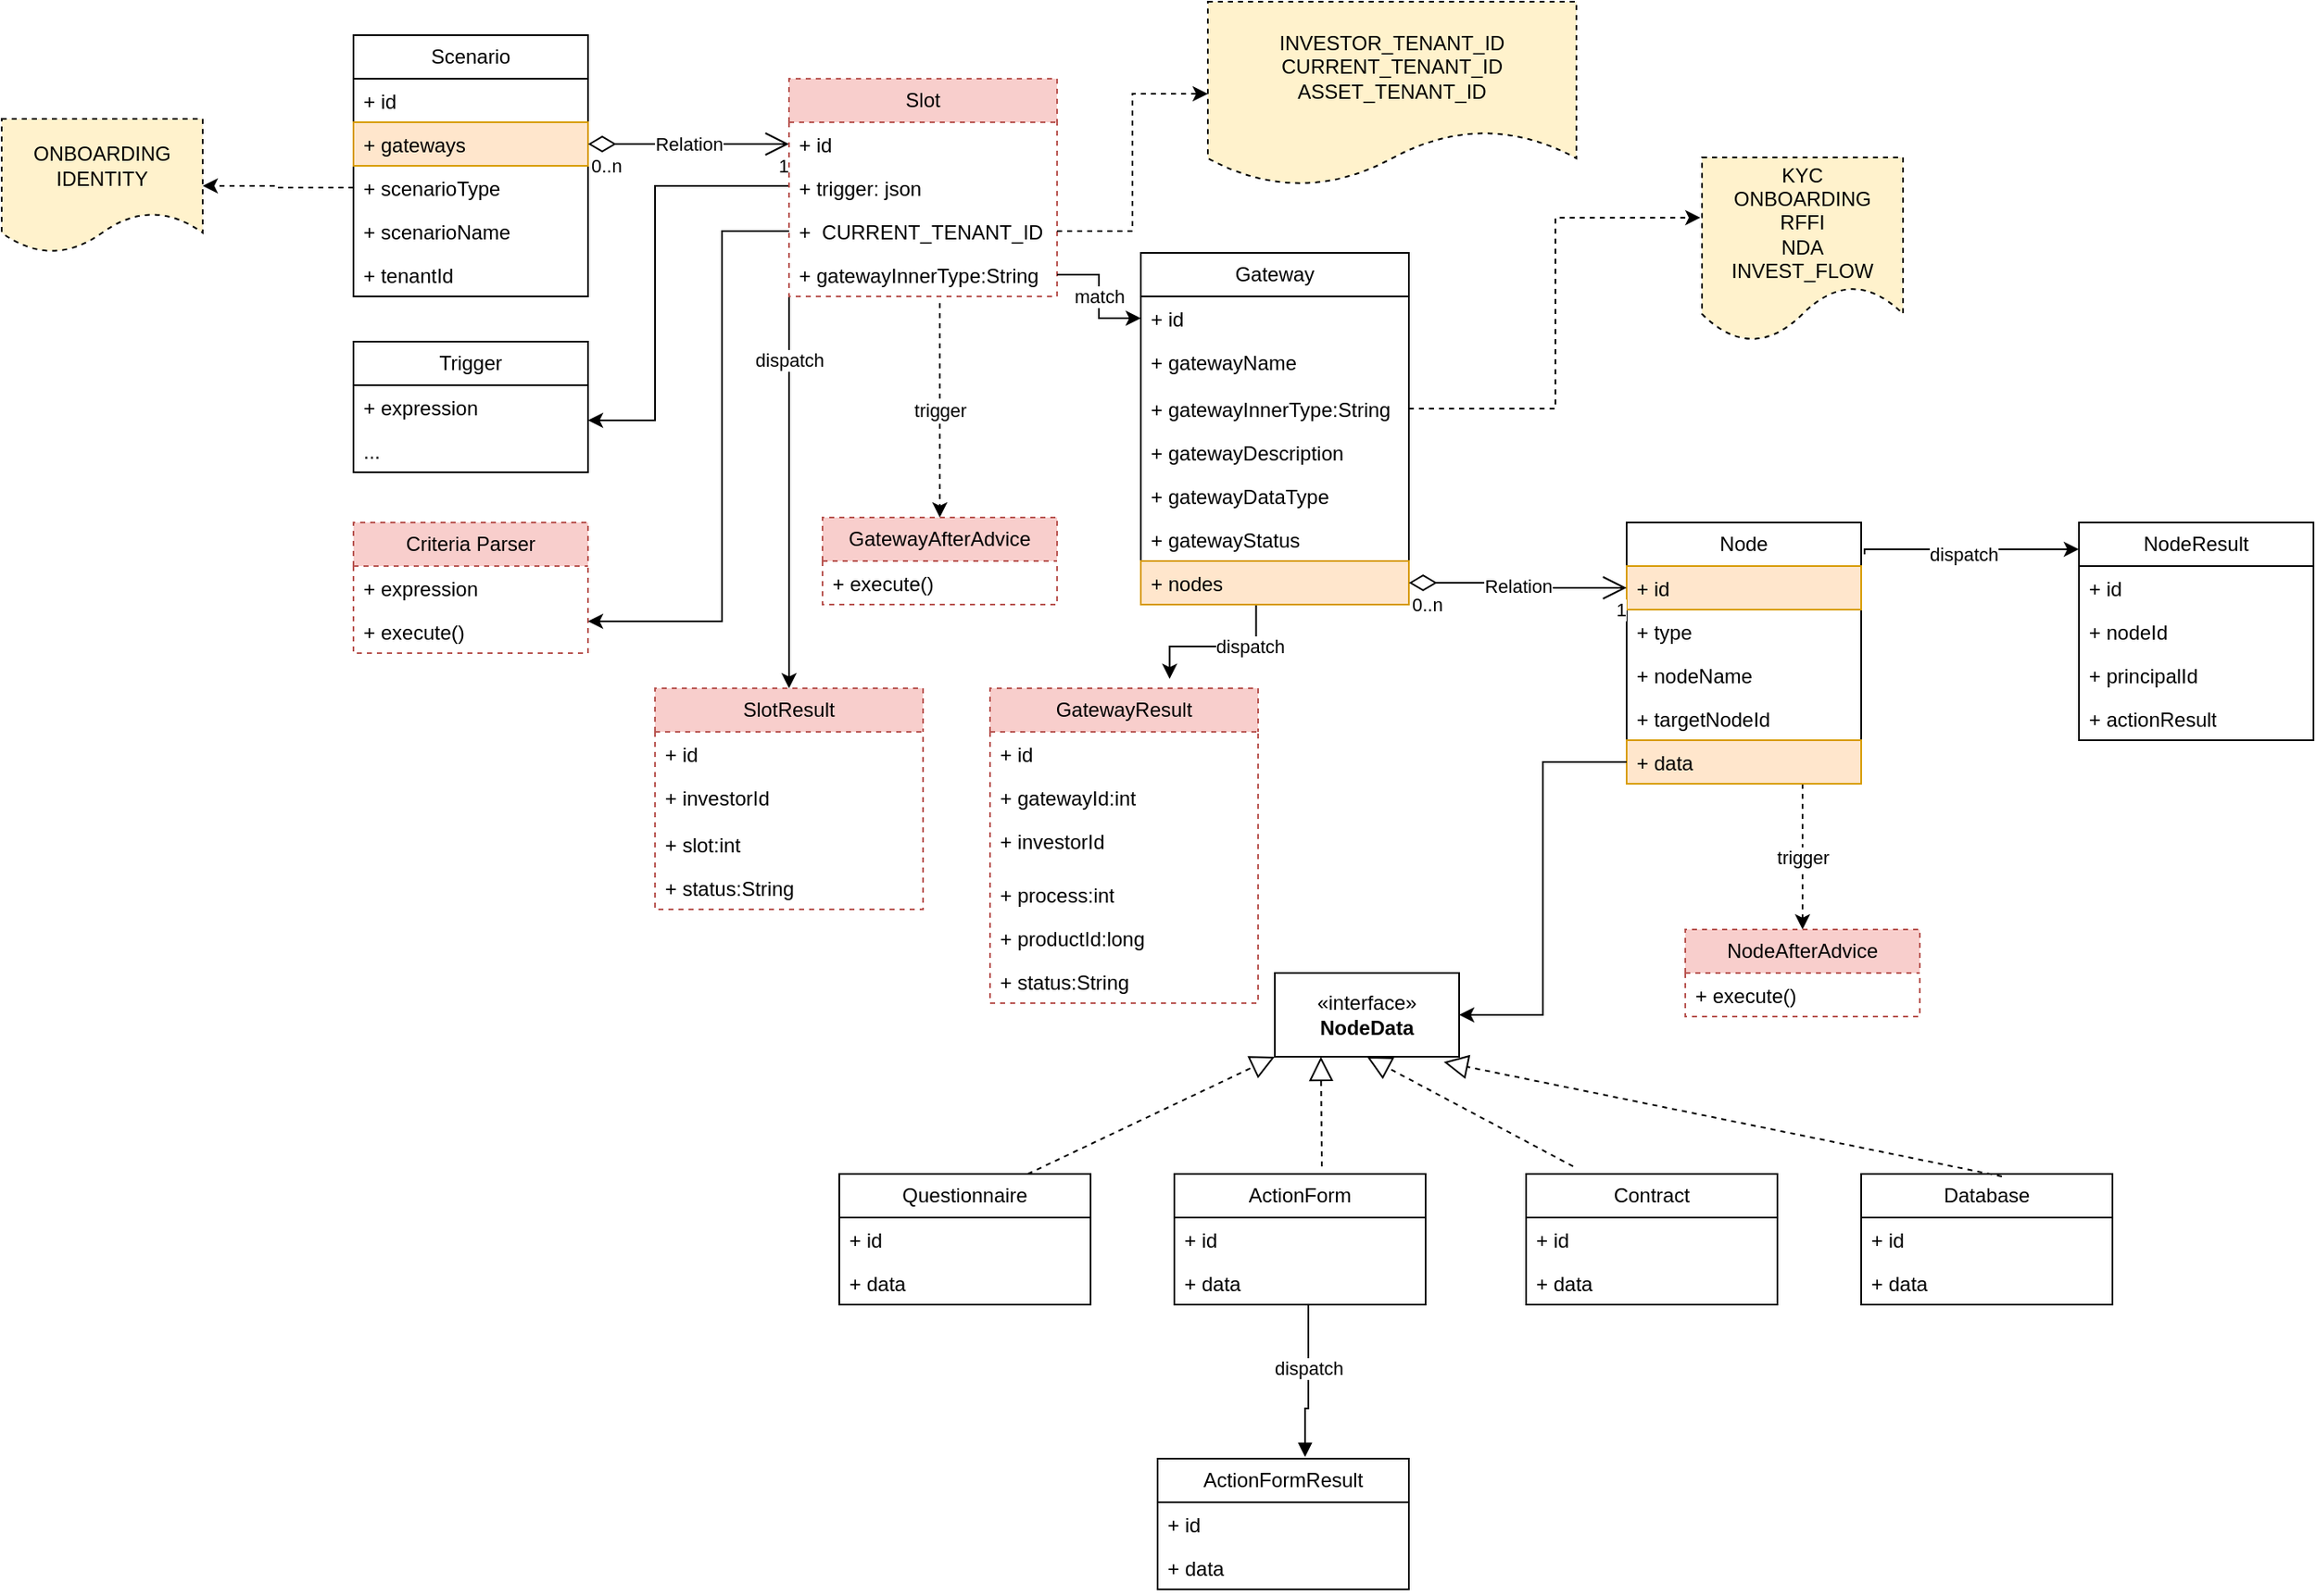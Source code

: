 <mxfile version="21.1.5" type="github">
  <diagram name="Page-1" id="zkiOzuIirDhht_6JCu3d">
    <mxGraphModel dx="2222" dy="1709" grid="1" gridSize="10" guides="1" tooltips="1" connect="1" arrows="1" fold="1" page="1" pageScale="1" pageWidth="850" pageHeight="1100" math="0" shadow="0">
      <root>
        <mxCell id="0" />
        <mxCell id="1" parent="0" />
        <mxCell id="HiliEsV1Wk5pN1YROUXO-3" value="Scenario" style="swimlane;fontStyle=0;childLayout=stackLayout;horizontal=1;startSize=26;fillColor=none;horizontalStack=0;resizeParent=1;resizeParentMax=0;resizeLast=0;collapsible=1;marginBottom=0;whiteSpace=wrap;html=1;" vertex="1" parent="1">
          <mxGeometry x="-390" y="-40" width="140" height="156" as="geometry" />
        </mxCell>
        <mxCell id="HiliEsV1Wk5pN1YROUXO-4" value="+ id" style="text;strokeColor=none;fillColor=none;align=left;verticalAlign=top;spacingLeft=4;spacingRight=4;overflow=hidden;rotatable=0;points=[[0,0.5],[1,0.5]];portConstraint=eastwest;whiteSpace=wrap;html=1;" vertex="1" parent="HiliEsV1Wk5pN1YROUXO-3">
          <mxGeometry y="26" width="140" height="26" as="geometry" />
        </mxCell>
        <mxCell id="HiliEsV1Wk5pN1YROUXO-9" value="+&amp;nbsp;gateways" style="text;strokeColor=#d79b00;fillColor=#ffe6cc;align=left;verticalAlign=top;spacingLeft=4;spacingRight=4;overflow=hidden;rotatable=0;points=[[0,0.5],[1,0.5]];portConstraint=eastwest;whiteSpace=wrap;html=1;" vertex="1" parent="HiliEsV1Wk5pN1YROUXO-3">
          <mxGeometry y="52" width="140" height="26" as="geometry" />
        </mxCell>
        <mxCell id="HiliEsV1Wk5pN1YROUXO-5" value="+ scenarioType" style="text;strokeColor=none;fillColor=none;align=left;verticalAlign=top;spacingLeft=4;spacingRight=4;overflow=hidden;rotatable=0;points=[[0,0.5],[1,0.5]];portConstraint=eastwest;whiteSpace=wrap;html=1;" vertex="1" parent="HiliEsV1Wk5pN1YROUXO-3">
          <mxGeometry y="78" width="140" height="26" as="geometry" />
        </mxCell>
        <mxCell id="HiliEsV1Wk5pN1YROUXO-7" value="+ scenarioName" style="text;strokeColor=none;fillColor=none;align=left;verticalAlign=top;spacingLeft=4;spacingRight=4;overflow=hidden;rotatable=0;points=[[0,0.5],[1,0.5]];portConstraint=eastwest;whiteSpace=wrap;html=1;" vertex="1" parent="HiliEsV1Wk5pN1YROUXO-3">
          <mxGeometry y="104" width="140" height="26" as="geometry" />
        </mxCell>
        <mxCell id="HiliEsV1Wk5pN1YROUXO-6" value="+&amp;nbsp;tenantId" style="text;strokeColor=none;fillColor=none;align=left;verticalAlign=top;spacingLeft=4;spacingRight=4;overflow=hidden;rotatable=0;points=[[0,0.5],[1,0.5]];portConstraint=eastwest;whiteSpace=wrap;html=1;" vertex="1" parent="HiliEsV1Wk5pN1YROUXO-3">
          <mxGeometry y="130" width="140" height="26" as="geometry" />
        </mxCell>
        <mxCell id="HiliEsV1Wk5pN1YROUXO-122" value="trigger" style="edgeStyle=orthogonalEdgeStyle;rounded=0;orthogonalLoop=1;jettySize=auto;html=1;dashed=1;entryX=0.5;entryY=0;entryDx=0;entryDy=0;" edge="1" parent="1" target="HiliEsV1Wk5pN1YROUXO-120">
          <mxGeometry relative="1" as="geometry">
            <mxPoint x="-40" y="120" as="sourcePoint" />
            <mxPoint x="-40" y="309" as="targetPoint" />
            <Array as="points">
              <mxPoint x="-40" y="120" />
            </Array>
          </mxGeometry>
        </mxCell>
        <mxCell id="HiliEsV1Wk5pN1YROUXO-138" value="" style="edgeStyle=orthogonalEdgeStyle;rounded=0;orthogonalLoop=1;jettySize=auto;html=1;entryX=0.67;entryY=-0.03;entryDx=0;entryDy=0;entryPerimeter=0;exitX=0.43;exitY=1.006;exitDx=0;exitDy=0;exitPerimeter=0;" edge="1" parent="1" source="HiliEsV1Wk5pN1YROUXO-17" target="HiliEsV1Wk5pN1YROUXO-130">
          <mxGeometry relative="1" as="geometry" />
        </mxCell>
        <mxCell id="HiliEsV1Wk5pN1YROUXO-139" value="dispatch" style="edgeLabel;html=1;align=center;verticalAlign=middle;resizable=0;points=[];" vertex="1" connectable="0" parent="HiliEsV1Wk5pN1YROUXO-138">
          <mxGeometry x="-0.399" relative="1" as="geometry">
            <mxPoint as="offset" />
          </mxGeometry>
        </mxCell>
        <mxCell id="HiliEsV1Wk5pN1YROUXO-10" value="Gateway" style="swimlane;fontStyle=0;childLayout=stackLayout;horizontal=1;startSize=26;fillColor=none;horizontalStack=0;resizeParent=1;resizeParentMax=0;resizeLast=0;collapsible=1;marginBottom=0;whiteSpace=wrap;html=1;" vertex="1" parent="1">
          <mxGeometry x="80" y="90" width="160" height="210" as="geometry" />
        </mxCell>
        <mxCell id="HiliEsV1Wk5pN1YROUXO-11" value="+ id" style="text;strokeColor=none;fillColor=none;align=left;verticalAlign=top;spacingLeft=4;spacingRight=4;overflow=hidden;rotatable=0;points=[[0,0.5],[1,0.5]];portConstraint=eastwest;whiteSpace=wrap;html=1;" vertex="1" parent="HiliEsV1Wk5pN1YROUXO-10">
          <mxGeometry y="26" width="160" height="26" as="geometry" />
        </mxCell>
        <mxCell id="HiliEsV1Wk5pN1YROUXO-12" value="+ gatewayName" style="text;strokeColor=none;fillColor=none;align=left;verticalAlign=top;spacingLeft=4;spacingRight=4;overflow=hidden;rotatable=0;points=[[0,0.5],[1,0.5]];portConstraint=eastwest;whiteSpace=wrap;html=1;" vertex="1" parent="HiliEsV1Wk5pN1YROUXO-10">
          <mxGeometry y="52" width="160" height="28" as="geometry" />
        </mxCell>
        <mxCell id="HiliEsV1Wk5pN1YROUXO-13" value="+ gatewayInnerType:String" style="text;strokeColor=none;fillColor=none;align=left;verticalAlign=top;spacingLeft=4;spacingRight=4;overflow=hidden;rotatable=0;points=[[0,0.5],[1,0.5]];portConstraint=eastwest;whiteSpace=wrap;html=1;" vertex="1" parent="HiliEsV1Wk5pN1YROUXO-10">
          <mxGeometry y="80" width="160" height="26" as="geometry" />
        </mxCell>
        <mxCell id="HiliEsV1Wk5pN1YROUXO-14" value="+&amp;nbsp;gatewayDescription" style="text;strokeColor=none;fillColor=none;align=left;verticalAlign=top;spacingLeft=4;spacingRight=4;overflow=hidden;rotatable=0;points=[[0,0.5],[1,0.5]];portConstraint=eastwest;whiteSpace=wrap;html=1;" vertex="1" parent="HiliEsV1Wk5pN1YROUXO-10">
          <mxGeometry y="106" width="160" height="26" as="geometry" />
        </mxCell>
        <mxCell id="HiliEsV1Wk5pN1YROUXO-15" value="+&amp;nbsp;gatewayDataType" style="text;strokeColor=none;fillColor=none;align=left;verticalAlign=top;spacingLeft=4;spacingRight=4;overflow=hidden;rotatable=0;points=[[0,0.5],[1,0.5]];portConstraint=eastwest;whiteSpace=wrap;html=1;" vertex="1" parent="HiliEsV1Wk5pN1YROUXO-10">
          <mxGeometry y="132" width="160" height="26" as="geometry" />
        </mxCell>
        <mxCell id="HiliEsV1Wk5pN1YROUXO-75" value="+&amp;nbsp;gatewayStatus" style="text;strokeColor=none;fillColor=none;align=left;verticalAlign=top;spacingLeft=4;spacingRight=4;overflow=hidden;rotatable=0;points=[[0,0.5],[1,0.5]];portConstraint=eastwest;whiteSpace=wrap;html=1;" vertex="1" parent="HiliEsV1Wk5pN1YROUXO-10">
          <mxGeometry y="158" width="160" height="26" as="geometry" />
        </mxCell>
        <mxCell id="HiliEsV1Wk5pN1YROUXO-17" value="+&amp;nbsp;nodes" style="text;strokeColor=#d79b00;fillColor=#ffe6cc;align=left;verticalAlign=top;spacingLeft=4;spacingRight=4;overflow=hidden;rotatable=0;points=[[0,0.5],[1,0.5]];portConstraint=eastwest;whiteSpace=wrap;html=1;" vertex="1" parent="HiliEsV1Wk5pN1YROUXO-10">
          <mxGeometry y="184" width="160" height="26" as="geometry" />
        </mxCell>
        <mxCell id="HiliEsV1Wk5pN1YROUXO-100" style="edgeStyle=orthogonalEdgeStyle;rounded=0;orthogonalLoop=1;jettySize=auto;html=1;entryX=0;entryY=0.123;entryDx=0;entryDy=0;entryPerimeter=0;" edge="1" parent="1" target="HiliEsV1Wk5pN1YROUXO-65">
          <mxGeometry relative="1" as="geometry">
            <mxPoint x="512" y="270" as="sourcePoint" />
            <mxPoint x="690" y="285" as="targetPoint" />
            <Array as="points">
              <mxPoint x="512" y="267" />
            </Array>
          </mxGeometry>
        </mxCell>
        <mxCell id="HiliEsV1Wk5pN1YROUXO-102" value="dispatch" style="edgeLabel;html=1;align=center;verticalAlign=middle;resizable=0;points=[];" vertex="1" connectable="0" parent="HiliEsV1Wk5pN1YROUXO-100">
          <mxGeometry x="-0.063" y="-3" relative="1" as="geometry">
            <mxPoint as="offset" />
          </mxGeometry>
        </mxCell>
        <mxCell id="HiliEsV1Wk5pN1YROUXO-119" value="trigger" style="edgeStyle=orthogonalEdgeStyle;rounded=0;orthogonalLoop=1;jettySize=auto;html=1;dashed=1;entryX=0.5;entryY=0;entryDx=0;entryDy=0;" edge="1" parent="1" source="HiliEsV1Wk5pN1YROUXO-18" target="HiliEsV1Wk5pN1YROUXO-114">
          <mxGeometry relative="1" as="geometry">
            <mxPoint x="670" y="515" as="targetPoint" />
            <Array as="points">
              <mxPoint x="475" y="420" />
              <mxPoint x="475" y="420" />
            </Array>
          </mxGeometry>
        </mxCell>
        <mxCell id="HiliEsV1Wk5pN1YROUXO-18" value="Node" style="swimlane;fontStyle=0;childLayout=stackLayout;horizontal=1;startSize=26;fillColor=none;horizontalStack=0;resizeParent=1;resizeParentMax=0;resizeLast=0;collapsible=1;marginBottom=0;whiteSpace=wrap;html=1;" vertex="1" parent="1">
          <mxGeometry x="370" y="251" width="140" height="156" as="geometry" />
        </mxCell>
        <mxCell id="HiliEsV1Wk5pN1YROUXO-19" value="+ id" style="text;strokeColor=#d79b00;fillColor=#ffe6cc;align=left;verticalAlign=top;spacingLeft=4;spacingRight=4;overflow=hidden;rotatable=0;points=[[0,0.5],[1,0.5]];portConstraint=eastwest;whiteSpace=wrap;html=1;" vertex="1" parent="HiliEsV1Wk5pN1YROUXO-18">
          <mxGeometry y="26" width="140" height="26" as="geometry" />
        </mxCell>
        <mxCell id="HiliEsV1Wk5pN1YROUXO-20" value="+ type" style="text;strokeColor=none;fillColor=none;align=left;verticalAlign=top;spacingLeft=4;spacingRight=4;overflow=hidden;rotatable=0;points=[[0,0.5],[1,0.5]];portConstraint=eastwest;whiteSpace=wrap;html=1;" vertex="1" parent="HiliEsV1Wk5pN1YROUXO-18">
          <mxGeometry y="52" width="140" height="26" as="geometry" />
        </mxCell>
        <mxCell id="HiliEsV1Wk5pN1YROUXO-21" value="+ nodeName" style="text;strokeColor=none;fillColor=none;align=left;verticalAlign=top;spacingLeft=4;spacingRight=4;overflow=hidden;rotatable=0;points=[[0,0.5],[1,0.5]];portConstraint=eastwest;whiteSpace=wrap;html=1;" vertex="1" parent="HiliEsV1Wk5pN1YROUXO-18">
          <mxGeometry y="78" width="140" height="26" as="geometry" />
        </mxCell>
        <mxCell id="HiliEsV1Wk5pN1YROUXO-22" value="+&amp;nbsp;targetNodeId" style="text;strokeColor=none;fillColor=none;align=left;verticalAlign=top;spacingLeft=4;spacingRight=4;overflow=hidden;rotatable=0;points=[[0,0.5],[1,0.5]];portConstraint=eastwest;whiteSpace=wrap;html=1;" vertex="1" parent="HiliEsV1Wk5pN1YROUXO-18">
          <mxGeometry y="104" width="140" height="26" as="geometry" />
        </mxCell>
        <mxCell id="HiliEsV1Wk5pN1YROUXO-33" value="+ data" style="text;strokeColor=#d79b00;fillColor=#ffe6cc;align=left;verticalAlign=top;spacingLeft=4;spacingRight=4;overflow=hidden;rotatable=0;points=[[0,0.5],[1,0.5]];portConstraint=eastwest;whiteSpace=wrap;html=1;" vertex="1" parent="HiliEsV1Wk5pN1YROUXO-18">
          <mxGeometry y="130" width="140" height="26" as="geometry" />
        </mxCell>
        <mxCell id="HiliEsV1Wk5pN1YROUXO-26" value="Relation" style="endArrow=open;html=1;endSize=12;startArrow=diamondThin;startSize=14;startFill=0;edgeStyle=orthogonalEdgeStyle;rounded=0;exitX=1;exitY=0.5;exitDx=0;exitDy=0;entryX=0;entryY=0.5;entryDx=0;entryDy=0;" edge="1" parent="1" source="HiliEsV1Wk5pN1YROUXO-9" target="HiliEsV1Wk5pN1YROUXO-105">
          <mxGeometry relative="1" as="geometry">
            <mxPoint x="180" y="320" as="sourcePoint" />
            <mxPoint x="340" y="320" as="targetPoint" />
            <mxPoint as="offset" />
          </mxGeometry>
        </mxCell>
        <mxCell id="HiliEsV1Wk5pN1YROUXO-27" value="0..n" style="edgeLabel;resizable=0;html=1;align=left;verticalAlign=top;" connectable="0" vertex="1" parent="HiliEsV1Wk5pN1YROUXO-26">
          <mxGeometry x="-1" relative="1" as="geometry">
            <mxPoint as="offset" />
          </mxGeometry>
        </mxCell>
        <mxCell id="HiliEsV1Wk5pN1YROUXO-28" value="1" style="edgeLabel;resizable=0;html=1;align=right;verticalAlign=top;" connectable="0" vertex="1" parent="HiliEsV1Wk5pN1YROUXO-26">
          <mxGeometry x="1" relative="1" as="geometry" />
        </mxCell>
        <mxCell id="HiliEsV1Wk5pN1YROUXO-30" value="Relation" style="endArrow=open;html=1;endSize=12;startArrow=diamondThin;startSize=14;startFill=0;edgeStyle=orthogonalEdgeStyle;rounded=0;exitX=1;exitY=0.5;exitDx=0;exitDy=0;entryX=0;entryY=0.5;entryDx=0;entryDy=0;" edge="1" parent="1" source="HiliEsV1Wk5pN1YROUXO-17" target="HiliEsV1Wk5pN1YROUXO-19">
          <mxGeometry relative="1" as="geometry">
            <mxPoint x="130" y="500" as="sourcePoint" />
            <mxPoint x="290" y="500" as="targetPoint" />
          </mxGeometry>
        </mxCell>
        <mxCell id="HiliEsV1Wk5pN1YROUXO-31" value="0..n" style="edgeLabel;resizable=0;html=1;align=left;verticalAlign=top;" connectable="0" vertex="1" parent="HiliEsV1Wk5pN1YROUXO-30">
          <mxGeometry x="-1" relative="1" as="geometry" />
        </mxCell>
        <mxCell id="HiliEsV1Wk5pN1YROUXO-32" value="1" style="edgeLabel;resizable=0;html=1;align=right;verticalAlign=top;" connectable="0" vertex="1" parent="HiliEsV1Wk5pN1YROUXO-30">
          <mxGeometry x="1" relative="1" as="geometry" />
        </mxCell>
        <mxCell id="HiliEsV1Wk5pN1YROUXO-35" value="Questionnaire" style="swimlane;fontStyle=0;childLayout=stackLayout;horizontal=1;startSize=26;fillColor=none;horizontalStack=0;resizeParent=1;resizeParentMax=0;resizeLast=0;collapsible=1;marginBottom=0;whiteSpace=wrap;html=1;" vertex="1" parent="1">
          <mxGeometry x="-100" y="640" width="150" height="78" as="geometry" />
        </mxCell>
        <mxCell id="HiliEsV1Wk5pN1YROUXO-36" value="+ id" style="text;strokeColor=none;fillColor=none;align=left;verticalAlign=top;spacingLeft=4;spacingRight=4;overflow=hidden;rotatable=0;points=[[0,0.5],[1,0.5]];portConstraint=eastwest;whiteSpace=wrap;html=1;" vertex="1" parent="HiliEsV1Wk5pN1YROUXO-35">
          <mxGeometry y="26" width="150" height="26" as="geometry" />
        </mxCell>
        <mxCell id="HiliEsV1Wk5pN1YROUXO-41" value="+ data" style="text;strokeColor=none;fillColor=none;align=left;verticalAlign=top;spacingLeft=4;spacingRight=4;overflow=hidden;rotatable=0;points=[[0,0.5],[1,0.5]];portConstraint=eastwest;whiteSpace=wrap;html=1;" vertex="1" parent="HiliEsV1Wk5pN1YROUXO-35">
          <mxGeometry y="52" width="150" height="26" as="geometry" />
        </mxCell>
        <mxCell id="HiliEsV1Wk5pN1YROUXO-44" style="edgeStyle=orthogonalEdgeStyle;rounded=0;orthogonalLoop=1;jettySize=auto;html=1;entryX=1;entryY=0.5;entryDx=0;entryDy=0;" edge="1" parent="1" source="HiliEsV1Wk5pN1YROUXO-33" target="HiliEsV1Wk5pN1YROUXO-57">
          <mxGeometry relative="1" as="geometry">
            <mxPoint x="330" y="639" as="targetPoint" />
          </mxGeometry>
        </mxCell>
        <mxCell id="HiliEsV1Wk5pN1YROUXO-45" value="ActionForm" style="swimlane;fontStyle=0;childLayout=stackLayout;horizontal=1;startSize=26;fillColor=none;horizontalStack=0;resizeParent=1;resizeParentMax=0;resizeLast=0;collapsible=1;marginBottom=0;whiteSpace=wrap;html=1;" vertex="1" parent="1">
          <mxGeometry x="100" y="640" width="150" height="78" as="geometry" />
        </mxCell>
        <mxCell id="HiliEsV1Wk5pN1YROUXO-46" value="+ id" style="text;strokeColor=none;fillColor=none;align=left;verticalAlign=top;spacingLeft=4;spacingRight=4;overflow=hidden;rotatable=0;points=[[0,0.5],[1,0.5]];portConstraint=eastwest;whiteSpace=wrap;html=1;" vertex="1" parent="HiliEsV1Wk5pN1YROUXO-45">
          <mxGeometry y="26" width="150" height="26" as="geometry" />
        </mxCell>
        <mxCell id="HiliEsV1Wk5pN1YROUXO-47" value="+ data" style="text;strokeColor=none;fillColor=none;align=left;verticalAlign=top;spacingLeft=4;spacingRight=4;overflow=hidden;rotatable=0;points=[[0,0.5],[1,0.5]];portConstraint=eastwest;whiteSpace=wrap;html=1;" vertex="1" parent="HiliEsV1Wk5pN1YROUXO-45">
          <mxGeometry y="52" width="150" height="26" as="geometry" />
        </mxCell>
        <mxCell id="HiliEsV1Wk5pN1YROUXO-48" value="Contract" style="swimlane;fontStyle=0;childLayout=stackLayout;horizontal=1;startSize=26;fillColor=none;horizontalStack=0;resizeParent=1;resizeParentMax=0;resizeLast=0;collapsible=1;marginBottom=0;whiteSpace=wrap;html=1;" vertex="1" parent="1">
          <mxGeometry x="310" y="640" width="150" height="78" as="geometry" />
        </mxCell>
        <mxCell id="HiliEsV1Wk5pN1YROUXO-49" value="+ id" style="text;strokeColor=none;fillColor=none;align=left;verticalAlign=top;spacingLeft=4;spacingRight=4;overflow=hidden;rotatable=0;points=[[0,0.5],[1,0.5]];portConstraint=eastwest;whiteSpace=wrap;html=1;" vertex="1" parent="HiliEsV1Wk5pN1YROUXO-48">
          <mxGeometry y="26" width="150" height="26" as="geometry" />
        </mxCell>
        <mxCell id="HiliEsV1Wk5pN1YROUXO-50" value="+ data" style="text;strokeColor=none;fillColor=none;align=left;verticalAlign=top;spacingLeft=4;spacingRight=4;overflow=hidden;rotatable=0;points=[[0,0.5],[1,0.5]];portConstraint=eastwest;whiteSpace=wrap;html=1;" vertex="1" parent="HiliEsV1Wk5pN1YROUXO-48">
          <mxGeometry y="52" width="150" height="26" as="geometry" />
        </mxCell>
        <mxCell id="HiliEsV1Wk5pN1YROUXO-56" value="" style="endArrow=block;dashed=1;endFill=0;endSize=12;html=1;rounded=0;exitX=0.75;exitY=0;exitDx=0;exitDy=0;entryX=0;entryY=1;entryDx=0;entryDy=0;" edge="1" parent="1" source="HiliEsV1Wk5pN1YROUXO-35" target="HiliEsV1Wk5pN1YROUXO-57">
          <mxGeometry width="160" relative="1" as="geometry">
            <mxPoint x="70" y="710" as="sourcePoint" />
            <mxPoint x="230" y="710" as="targetPoint" />
          </mxGeometry>
        </mxCell>
        <mxCell id="HiliEsV1Wk5pN1YROUXO-57" value="«interface»&lt;br&gt;&lt;b&gt;NodeData&lt;/b&gt;" style="html=1;whiteSpace=wrap;" vertex="1" parent="1">
          <mxGeometry x="160" y="520" width="110" height="50" as="geometry" />
        </mxCell>
        <mxCell id="HiliEsV1Wk5pN1YROUXO-58" value="" style="endArrow=block;dashed=1;endFill=0;endSize=12;html=1;rounded=0;exitX=0.587;exitY=-0.058;exitDx=0;exitDy=0;exitPerimeter=0;entryX=0.25;entryY=1;entryDx=0;entryDy=0;" edge="1" parent="1" source="HiliEsV1Wk5pN1YROUXO-45" target="HiliEsV1Wk5pN1YROUXO-57">
          <mxGeometry width="160" relative="1" as="geometry">
            <mxPoint x="228" y="660" as="sourcePoint" />
            <mxPoint x="179" y="776" as="targetPoint" />
          </mxGeometry>
        </mxCell>
        <mxCell id="HiliEsV1Wk5pN1YROUXO-60" value="" style="endArrow=block;dashed=1;endFill=0;endSize=12;html=1;rounded=0;entryX=0.5;entryY=1;entryDx=0;entryDy=0;exitX=0.187;exitY=-0.058;exitDx=0;exitDy=0;exitPerimeter=0;" edge="1" parent="1" source="HiliEsV1Wk5pN1YROUXO-48" target="HiliEsV1Wk5pN1YROUXO-57">
          <mxGeometry width="160" relative="1" as="geometry">
            <mxPoint x="249" y="661" as="sourcePoint" />
            <mxPoint x="269" y="780" as="targetPoint" />
          </mxGeometry>
        </mxCell>
        <mxCell id="HiliEsV1Wk5pN1YROUXO-61" value="Database" style="swimlane;fontStyle=0;childLayout=stackLayout;horizontal=1;startSize=26;fillColor=none;horizontalStack=0;resizeParent=1;resizeParentMax=0;resizeLast=0;collapsible=1;marginBottom=0;whiteSpace=wrap;html=1;" vertex="1" parent="1">
          <mxGeometry x="510" y="640" width="150" height="78" as="geometry" />
        </mxCell>
        <mxCell id="HiliEsV1Wk5pN1YROUXO-62" value="+ id" style="text;strokeColor=none;fillColor=none;align=left;verticalAlign=top;spacingLeft=4;spacingRight=4;overflow=hidden;rotatable=0;points=[[0,0.5],[1,0.5]];portConstraint=eastwest;whiteSpace=wrap;html=1;" vertex="1" parent="HiliEsV1Wk5pN1YROUXO-61">
          <mxGeometry y="26" width="150" height="26" as="geometry" />
        </mxCell>
        <mxCell id="HiliEsV1Wk5pN1YROUXO-63" value="+ data" style="text;strokeColor=none;fillColor=none;align=left;verticalAlign=top;spacingLeft=4;spacingRight=4;overflow=hidden;rotatable=0;points=[[0,0.5],[1,0.5]];portConstraint=eastwest;whiteSpace=wrap;html=1;" vertex="1" parent="HiliEsV1Wk5pN1YROUXO-61">
          <mxGeometry y="52" width="150" height="26" as="geometry" />
        </mxCell>
        <mxCell id="HiliEsV1Wk5pN1YROUXO-64" value="" style="endArrow=block;dashed=1;endFill=0;endSize=12;html=1;rounded=0;exitX=0.56;exitY=0.019;exitDx=0;exitDy=0;exitPerimeter=0;entryX=0.917;entryY=1.063;entryDx=0;entryDy=0;entryPerimeter=0;" edge="1" parent="1" source="HiliEsV1Wk5pN1YROUXO-61" target="HiliEsV1Wk5pN1YROUXO-57">
          <mxGeometry width="160" relative="1" as="geometry">
            <mxPoint x="277" y="660" as="sourcePoint" />
            <mxPoint x="250" y="550" as="targetPoint" />
          </mxGeometry>
        </mxCell>
        <mxCell id="HiliEsV1Wk5pN1YROUXO-65" value="NodeResult" style="swimlane;fontStyle=0;childLayout=stackLayout;horizontal=1;startSize=26;fillColor=none;horizontalStack=0;resizeParent=1;resizeParentMax=0;resizeLast=0;collapsible=1;marginBottom=0;whiteSpace=wrap;html=1;" vertex="1" parent="1">
          <mxGeometry x="640" y="251" width="140" height="130" as="geometry" />
        </mxCell>
        <mxCell id="HiliEsV1Wk5pN1YROUXO-66" value="+ id" style="text;strokeColor=none;fillColor=none;align=left;verticalAlign=top;spacingLeft=4;spacingRight=4;overflow=hidden;rotatable=0;points=[[0,0.5],[1,0.5]];portConstraint=eastwest;whiteSpace=wrap;html=1;" vertex="1" parent="HiliEsV1Wk5pN1YROUXO-65">
          <mxGeometry y="26" width="140" height="26" as="geometry" />
        </mxCell>
        <mxCell id="HiliEsV1Wk5pN1YROUXO-67" value="+ nodeId" style="text;align=left;verticalAlign=top;spacingLeft=4;spacingRight=4;overflow=hidden;rotatable=0;points=[[0,0.5],[1,0.5]];portConstraint=eastwest;whiteSpace=wrap;html=1;" vertex="1" parent="HiliEsV1Wk5pN1YROUXO-65">
          <mxGeometry y="52" width="140" height="26" as="geometry" />
        </mxCell>
        <mxCell id="HiliEsV1Wk5pN1YROUXO-68" value="+ principalId" style="text;strokeColor=none;fillColor=none;align=left;verticalAlign=top;spacingLeft=4;spacingRight=4;overflow=hidden;rotatable=0;points=[[0,0.5],[1,0.5]];portConstraint=eastwest;whiteSpace=wrap;html=1;" vertex="1" parent="HiliEsV1Wk5pN1YROUXO-65">
          <mxGeometry y="78" width="140" height="26" as="geometry" />
        </mxCell>
        <mxCell id="HiliEsV1Wk5pN1YROUXO-70" value="+&amp;nbsp;actionResult" style="text;strokeColor=none;fillColor=none;align=left;verticalAlign=top;spacingLeft=4;spacingRight=4;overflow=hidden;rotatable=0;points=[[0,0.5],[1,0.5]];portConstraint=eastwest;whiteSpace=wrap;html=1;" vertex="1" parent="HiliEsV1Wk5pN1YROUXO-65">
          <mxGeometry y="104" width="140" height="26" as="geometry" />
        </mxCell>
        <mxCell id="HiliEsV1Wk5pN1YROUXO-76" value="ActionFormResult" style="swimlane;fontStyle=0;childLayout=stackLayout;horizontal=1;startSize=26;fillColor=none;horizontalStack=0;resizeParent=1;resizeParentMax=0;resizeLast=0;collapsible=1;marginBottom=0;whiteSpace=wrap;html=1;" vertex="1" parent="1">
          <mxGeometry x="90" y="810" width="150" height="78" as="geometry" />
        </mxCell>
        <mxCell id="HiliEsV1Wk5pN1YROUXO-77" value="+ id" style="text;strokeColor=none;fillColor=none;align=left;verticalAlign=top;spacingLeft=4;spacingRight=4;overflow=hidden;rotatable=0;points=[[0,0.5],[1,0.5]];portConstraint=eastwest;whiteSpace=wrap;html=1;" vertex="1" parent="HiliEsV1Wk5pN1YROUXO-76">
          <mxGeometry y="26" width="150" height="26" as="geometry" />
        </mxCell>
        <mxCell id="HiliEsV1Wk5pN1YROUXO-78" value="+ data" style="text;strokeColor=none;fillColor=none;align=left;verticalAlign=top;spacingLeft=4;spacingRight=4;overflow=hidden;rotatable=0;points=[[0,0.5],[1,0.5]];portConstraint=eastwest;whiteSpace=wrap;html=1;" vertex="1" parent="HiliEsV1Wk5pN1YROUXO-76">
          <mxGeometry y="52" width="150" height="26" as="geometry" />
        </mxCell>
        <mxCell id="HiliEsV1Wk5pN1YROUXO-79" value="dispatch" style="html=1;verticalAlign=bottom;endArrow=block;edgeStyle=elbowEdgeStyle;elbow=vertical;curved=0;rounded=0;entryX=0.587;entryY=-0.013;entryDx=0;entryDy=0;entryPerimeter=0;" edge="1" parent="1" target="HiliEsV1Wk5pN1YROUXO-76">
          <mxGeometry width="80" relative="1" as="geometry">
            <mxPoint x="180" y="718" as="sourcePoint" />
            <mxPoint x="290" y="720" as="targetPoint" />
            <Array as="points">
              <mxPoint x="180" y="780" />
              <mxPoint x="180" y="740" />
            </Array>
          </mxGeometry>
        </mxCell>
        <mxCell id="HiliEsV1Wk5pN1YROUXO-82" value="ONBOARDING&lt;br&gt;IDENTITY" style="shape=document;whiteSpace=wrap;html=1;boundedLbl=1;fillColor=#fff2cc;strokeColor=default;dashed=1;" vertex="1" parent="1">
          <mxGeometry x="-600" y="10" width="120" height="80" as="geometry" />
        </mxCell>
        <mxCell id="HiliEsV1Wk5pN1YROUXO-83" value="Trigger" style="swimlane;fontStyle=0;childLayout=stackLayout;horizontal=1;startSize=26;fillColor=none;horizontalStack=0;resizeParent=1;resizeParentMax=0;resizeLast=0;collapsible=1;marginBottom=0;whiteSpace=wrap;html=1;" vertex="1" parent="1">
          <mxGeometry x="-390" y="143" width="140" height="78" as="geometry" />
        </mxCell>
        <mxCell id="HiliEsV1Wk5pN1YROUXO-85" value="+ expression" style="text;strokeColor=none;fillColor=none;align=left;verticalAlign=top;spacingLeft=4;spacingRight=4;overflow=hidden;rotatable=0;points=[[0,0.5],[1,0.5]];portConstraint=eastwest;whiteSpace=wrap;html=1;" vertex="1" parent="HiliEsV1Wk5pN1YROUXO-83">
          <mxGeometry y="26" width="140" height="26" as="geometry" />
        </mxCell>
        <mxCell id="HiliEsV1Wk5pN1YROUXO-86" value="..." style="text;strokeColor=none;fillColor=none;align=left;verticalAlign=top;spacingLeft=4;spacingRight=4;overflow=hidden;rotatable=0;points=[[0,0.5],[1,0.5]];portConstraint=eastwest;whiteSpace=wrap;html=1;" vertex="1" parent="HiliEsV1Wk5pN1YROUXO-83">
          <mxGeometry y="52" width="140" height="26" as="geometry" />
        </mxCell>
        <mxCell id="HiliEsV1Wk5pN1YROUXO-87" style="edgeStyle=orthogonalEdgeStyle;rounded=0;orthogonalLoop=1;jettySize=auto;html=1;exitX=0;exitY=0.5;exitDx=0;exitDy=0;" edge="1" parent="1" source="HiliEsV1Wk5pN1YROUXO-107" target="HiliEsV1Wk5pN1YROUXO-85">
          <mxGeometry relative="1" as="geometry">
            <mxPoint x="-190" y="229" as="sourcePoint" />
            <mxPoint x="-240.0" y="182" as="targetPoint" />
            <Array as="points">
              <mxPoint x="-210" y="50" />
              <mxPoint x="-210" y="190" />
            </Array>
          </mxGeometry>
        </mxCell>
        <mxCell id="HiliEsV1Wk5pN1YROUXO-148" value="dispatch" style="edgeStyle=orthogonalEdgeStyle;rounded=0;orthogonalLoop=1;jettySize=auto;html=1;entryX=0.5;entryY=0;entryDx=0;entryDy=0;" edge="1" parent="1" source="HiliEsV1Wk5pN1YROUXO-104" target="HiliEsV1Wk5pN1YROUXO-142">
          <mxGeometry x="-0.679" relative="1" as="geometry">
            <Array as="points">
              <mxPoint x="-130" y="150" />
              <mxPoint x="-130" y="150" />
            </Array>
            <mxPoint as="offset" />
          </mxGeometry>
        </mxCell>
        <mxCell id="HiliEsV1Wk5pN1YROUXO-104" value="Slot" style="swimlane;fontStyle=0;childLayout=stackLayout;horizontal=1;startSize=26;fillColor=#f8cecc;horizontalStack=0;resizeParent=1;resizeParentMax=0;resizeLast=0;collapsible=1;marginBottom=0;whiteSpace=wrap;html=1;strokeColor=#b85450;dashed=1;" vertex="1" parent="1">
          <mxGeometry x="-130" y="-14" width="160" height="130" as="geometry" />
        </mxCell>
        <mxCell id="HiliEsV1Wk5pN1YROUXO-105" value="+ id" style="text;strokeColor=none;fillColor=none;align=left;verticalAlign=top;spacingLeft=4;spacingRight=4;overflow=hidden;rotatable=0;points=[[0,0.5],[1,0.5]];portConstraint=eastwest;whiteSpace=wrap;html=1;" vertex="1" parent="HiliEsV1Wk5pN1YROUXO-104">
          <mxGeometry y="26" width="160" height="26" as="geometry" />
        </mxCell>
        <mxCell id="HiliEsV1Wk5pN1YROUXO-107" value="+ trigger: json" style="text;strokeColor=none;fillColor=none;align=left;verticalAlign=top;spacingLeft=4;spacingRight=4;overflow=hidden;rotatable=0;points=[[0,0.5],[1,0.5]];portConstraint=eastwest;whiteSpace=wrap;html=1;" vertex="1" parent="HiliEsV1Wk5pN1YROUXO-104">
          <mxGeometry y="52" width="160" height="26" as="geometry" />
        </mxCell>
        <mxCell id="HiliEsV1Wk5pN1YROUXO-106" value="+&amp;nbsp; CURRENT_TENANT_ID" style="text;strokeColor=none;fillColor=none;align=left;verticalAlign=top;spacingLeft=4;spacingRight=4;overflow=hidden;rotatable=0;points=[[0,0.5],[1,0.5]];portConstraint=eastwest;whiteSpace=wrap;html=1;" vertex="1" parent="HiliEsV1Wk5pN1YROUXO-104">
          <mxGeometry y="78" width="160" height="26" as="geometry" />
        </mxCell>
        <mxCell id="HiliEsV1Wk5pN1YROUXO-111" value="+ gatewayInnerType:String" style="text;strokeColor=none;fillColor=none;align=left;verticalAlign=top;spacingLeft=4;spacingRight=4;overflow=hidden;rotatable=0;points=[[0,0.5],[1,0.5]];portConstraint=eastwest;whiteSpace=wrap;html=1;" vertex="1" parent="HiliEsV1Wk5pN1YROUXO-104">
          <mxGeometry y="104" width="160" height="26" as="geometry" />
        </mxCell>
        <mxCell id="HiliEsV1Wk5pN1YROUXO-108" value="match" style="edgeStyle=orthogonalEdgeStyle;rounded=0;orthogonalLoop=1;jettySize=auto;html=1;entryX=0;entryY=0.5;entryDx=0;entryDy=0;exitX=1;exitY=0.5;exitDx=0;exitDy=0;" edge="1" parent="1" source="HiliEsV1Wk5pN1YROUXO-111" target="HiliEsV1Wk5pN1YROUXO-11">
          <mxGeometry relative="1" as="geometry" />
        </mxCell>
        <mxCell id="HiliEsV1Wk5pN1YROUXO-112" value="KYC&lt;br&gt;ONBOARDING&lt;br&gt;RFFI&lt;br&gt;NDA&lt;br&gt;INVEST_FLOW" style="shape=document;whiteSpace=wrap;html=1;boundedLbl=1;fillColor=#fff2cc;strokeColor=default;dashed=1;" vertex="1" parent="1">
          <mxGeometry x="415" y="33" width="120" height="110" as="geometry" />
        </mxCell>
        <mxCell id="HiliEsV1Wk5pN1YROUXO-113" style="edgeStyle=orthogonalEdgeStyle;rounded=0;orthogonalLoop=1;jettySize=auto;html=1;entryX=-0.008;entryY=0.327;entryDx=0;entryDy=0;entryPerimeter=0;dashed=1;" edge="1" parent="1" source="HiliEsV1Wk5pN1YROUXO-13" target="HiliEsV1Wk5pN1YROUXO-112">
          <mxGeometry relative="1" as="geometry" />
        </mxCell>
        <mxCell id="HiliEsV1Wk5pN1YROUXO-114" value="NodeAfterAdvice" style="swimlane;fontStyle=0;childLayout=stackLayout;horizontal=1;startSize=26;fillColor=#f8cecc;horizontalStack=0;resizeParent=1;resizeParentMax=0;resizeLast=0;collapsible=1;marginBottom=0;whiteSpace=wrap;html=1;strokeColor=#b85450;dashed=1;" vertex="1" parent="1">
          <mxGeometry x="405" y="494" width="140" height="52" as="geometry" />
        </mxCell>
        <mxCell id="HiliEsV1Wk5pN1YROUXO-115" value="+ execute()" style="text;strokeColor=none;fillColor=none;align=left;verticalAlign=top;spacingLeft=4;spacingRight=4;overflow=hidden;rotatable=0;points=[[0,0.5],[1,0.5]];portConstraint=eastwest;whiteSpace=wrap;html=1;" vertex="1" parent="HiliEsV1Wk5pN1YROUXO-114">
          <mxGeometry y="26" width="140" height="26" as="geometry" />
        </mxCell>
        <mxCell id="HiliEsV1Wk5pN1YROUXO-120" value="GatewayAfterAdvice" style="swimlane;fontStyle=0;childLayout=stackLayout;horizontal=1;startSize=26;fillColor=#f8cecc;horizontalStack=0;resizeParent=1;resizeParentMax=0;resizeLast=0;collapsible=1;marginBottom=0;whiteSpace=wrap;html=1;strokeColor=#b85450;dashed=1;" vertex="1" parent="1">
          <mxGeometry x="-110" y="248" width="140" height="52" as="geometry" />
        </mxCell>
        <mxCell id="HiliEsV1Wk5pN1YROUXO-121" value="+ execute()" style="text;strokeColor=none;fillColor=none;align=left;verticalAlign=top;spacingLeft=4;spacingRight=4;overflow=hidden;rotatable=0;points=[[0,0.5],[1,0.5]];portConstraint=eastwest;whiteSpace=wrap;html=1;" vertex="1" parent="HiliEsV1Wk5pN1YROUXO-120">
          <mxGeometry y="26" width="140" height="26" as="geometry" />
        </mxCell>
        <mxCell id="HiliEsV1Wk5pN1YROUXO-123" value="INVESTOR_TENANT_ID&lt;br&gt;CURRENT_TENANT_ID&lt;br&gt;ASSET_TENANT_ID" style="shape=document;whiteSpace=wrap;html=1;boundedLbl=1;fillColor=#fff2cc;strokeColor=default;dashed=1;" vertex="1" parent="1">
          <mxGeometry x="120" y="-60" width="220" height="110" as="geometry" />
        </mxCell>
        <mxCell id="HiliEsV1Wk5pN1YROUXO-124" style="edgeStyle=orthogonalEdgeStyle;rounded=0;orthogonalLoop=1;jettySize=auto;html=1;dashed=1;entryX=0;entryY=0.5;entryDx=0;entryDy=0;" edge="1" parent="1" source="HiliEsV1Wk5pN1YROUXO-106" target="HiliEsV1Wk5pN1YROUXO-123">
          <mxGeometry relative="1" as="geometry" />
        </mxCell>
        <mxCell id="HiliEsV1Wk5pN1YROUXO-126" value="Criteria Parser" style="swimlane;fontStyle=0;childLayout=stackLayout;horizontal=1;startSize=26;fillColor=#f8cecc;horizontalStack=0;resizeParent=1;resizeParentMax=0;resizeLast=0;collapsible=1;marginBottom=0;whiteSpace=wrap;html=1;strokeColor=#b85450;dashed=1;" vertex="1" parent="1">
          <mxGeometry x="-390" y="251" width="140" height="78" as="geometry" />
        </mxCell>
        <mxCell id="HiliEsV1Wk5pN1YROUXO-153" value="+ expression" style="text;strokeColor=none;fillColor=none;align=left;verticalAlign=top;spacingLeft=4;spacingRight=4;overflow=hidden;rotatable=0;points=[[0,0.5],[1,0.5]];portConstraint=eastwest;whiteSpace=wrap;html=1;" vertex="1" parent="HiliEsV1Wk5pN1YROUXO-126">
          <mxGeometry y="26" width="140" height="26" as="geometry" />
        </mxCell>
        <mxCell id="HiliEsV1Wk5pN1YROUXO-128" value="+ execute()" style="text;strokeColor=none;fillColor=none;align=left;verticalAlign=top;spacingLeft=4;spacingRight=4;overflow=hidden;rotatable=0;points=[[0,0.5],[1,0.5]];portConstraint=eastwest;whiteSpace=wrap;html=1;" vertex="1" parent="HiliEsV1Wk5pN1YROUXO-126">
          <mxGeometry y="52" width="140" height="26" as="geometry" />
        </mxCell>
        <mxCell id="HiliEsV1Wk5pN1YROUXO-129" style="edgeStyle=orthogonalEdgeStyle;rounded=0;orthogonalLoop=1;jettySize=auto;html=1;" edge="1" parent="1" source="HiliEsV1Wk5pN1YROUXO-106">
          <mxGeometry relative="1" as="geometry">
            <mxPoint x="-250" y="310" as="targetPoint" />
            <Array as="points">
              <mxPoint x="-170" y="77" />
              <mxPoint x="-170" y="310" />
            </Array>
          </mxGeometry>
        </mxCell>
        <mxCell id="HiliEsV1Wk5pN1YROUXO-130" value="GatewayResult" style="swimlane;fontStyle=0;childLayout=stackLayout;horizontal=1;startSize=26;fillColor=#f8cecc;horizontalStack=0;resizeParent=1;resizeParentMax=0;resizeLast=0;collapsible=1;marginBottom=0;whiteSpace=wrap;html=1;dashed=1;strokeColor=#b85450;" vertex="1" parent="1">
          <mxGeometry x="-10" y="350" width="160" height="188" as="geometry" />
        </mxCell>
        <mxCell id="HiliEsV1Wk5pN1YROUXO-131" value="+ id" style="text;strokeColor=none;fillColor=none;align=left;verticalAlign=top;spacingLeft=4;spacingRight=4;overflow=hidden;rotatable=0;points=[[0,0.5],[1,0.5]];portConstraint=eastwest;whiteSpace=wrap;html=1;" vertex="1" parent="HiliEsV1Wk5pN1YROUXO-130">
          <mxGeometry y="26" width="160" height="26" as="geometry" />
        </mxCell>
        <mxCell id="HiliEsV1Wk5pN1YROUXO-133" value="+ gatewayId:int" style="text;strokeColor=none;fillColor=none;align=left;verticalAlign=top;spacingLeft=4;spacingRight=4;overflow=hidden;rotatable=0;points=[[0,0.5],[1,0.5]];portConstraint=eastwest;whiteSpace=wrap;html=1;" vertex="1" parent="HiliEsV1Wk5pN1YROUXO-130">
          <mxGeometry y="52" width="160" height="26" as="geometry" />
        </mxCell>
        <mxCell id="HiliEsV1Wk5pN1YROUXO-132" value="+ investorId" style="text;strokeColor=none;fillColor=none;align=left;verticalAlign=top;spacingLeft=4;spacingRight=4;overflow=hidden;rotatable=0;points=[[0,0.5],[1,0.5]];portConstraint=eastwest;whiteSpace=wrap;html=1;" vertex="1" parent="HiliEsV1Wk5pN1YROUXO-130">
          <mxGeometry y="78" width="160" height="32" as="geometry" />
        </mxCell>
        <mxCell id="HiliEsV1Wk5pN1YROUXO-140" value="+ process:int" style="text;strokeColor=none;fillColor=none;align=left;verticalAlign=top;spacingLeft=4;spacingRight=4;overflow=hidden;rotatable=0;points=[[0,0.5],[1,0.5]];portConstraint=eastwest;whiteSpace=wrap;html=1;" vertex="1" parent="HiliEsV1Wk5pN1YROUXO-130">
          <mxGeometry y="110" width="160" height="26" as="geometry" />
        </mxCell>
        <mxCell id="HiliEsV1Wk5pN1YROUXO-157" value="+ productId:long" style="text;strokeColor=none;fillColor=none;align=left;verticalAlign=top;spacingLeft=4;spacingRight=4;overflow=hidden;rotatable=0;points=[[0,0.5],[1,0.5]];portConstraint=eastwest;whiteSpace=wrap;html=1;" vertex="1" parent="HiliEsV1Wk5pN1YROUXO-130">
          <mxGeometry y="136" width="160" height="26" as="geometry" />
        </mxCell>
        <mxCell id="HiliEsV1Wk5pN1YROUXO-141" value="+ status:String" style="text;strokeColor=none;fillColor=none;align=left;verticalAlign=top;spacingLeft=4;spacingRight=4;overflow=hidden;rotatable=0;points=[[0,0.5],[1,0.5]];portConstraint=eastwest;whiteSpace=wrap;html=1;" vertex="1" parent="HiliEsV1Wk5pN1YROUXO-130">
          <mxGeometry y="162" width="160" height="26" as="geometry" />
        </mxCell>
        <mxCell id="HiliEsV1Wk5pN1YROUXO-142" value="SlotResult" style="swimlane;fontStyle=0;childLayout=stackLayout;horizontal=1;startSize=26;fillColor=#f8cecc;horizontalStack=0;resizeParent=1;resizeParentMax=0;resizeLast=0;collapsible=1;marginBottom=0;whiteSpace=wrap;html=1;dashed=1;strokeColor=#b85450;" vertex="1" parent="1">
          <mxGeometry x="-210" y="350" width="160" height="132" as="geometry" />
        </mxCell>
        <mxCell id="HiliEsV1Wk5pN1YROUXO-143" value="+ id" style="text;strokeColor=none;fillColor=none;align=left;verticalAlign=top;spacingLeft=4;spacingRight=4;overflow=hidden;rotatable=0;points=[[0,0.5],[1,0.5]];portConstraint=eastwest;whiteSpace=wrap;html=1;" vertex="1" parent="HiliEsV1Wk5pN1YROUXO-142">
          <mxGeometry y="26" width="160" height="26" as="geometry" />
        </mxCell>
        <mxCell id="HiliEsV1Wk5pN1YROUXO-145" value="+ investorId" style="text;strokeColor=none;fillColor=none;align=left;verticalAlign=top;spacingLeft=4;spacingRight=4;overflow=hidden;rotatable=0;points=[[0,0.5],[1,0.5]];portConstraint=eastwest;whiteSpace=wrap;html=1;" vertex="1" parent="HiliEsV1Wk5pN1YROUXO-142">
          <mxGeometry y="52" width="160" height="28" as="geometry" />
        </mxCell>
        <mxCell id="HiliEsV1Wk5pN1YROUXO-146" value="+ slot:int" style="text;strokeColor=none;fillColor=none;align=left;verticalAlign=top;spacingLeft=4;spacingRight=4;overflow=hidden;rotatable=0;points=[[0,0.5],[1,0.5]];portConstraint=eastwest;whiteSpace=wrap;html=1;" vertex="1" parent="HiliEsV1Wk5pN1YROUXO-142">
          <mxGeometry y="80" width="160" height="26" as="geometry" />
        </mxCell>
        <mxCell id="HiliEsV1Wk5pN1YROUXO-147" value="+ status:String" style="text;strokeColor=none;fillColor=none;align=left;verticalAlign=top;spacingLeft=4;spacingRight=4;overflow=hidden;rotatable=0;points=[[0,0.5],[1,0.5]];portConstraint=eastwest;whiteSpace=wrap;html=1;" vertex="1" parent="HiliEsV1Wk5pN1YROUXO-142">
          <mxGeometry y="106" width="160" height="26" as="geometry" />
        </mxCell>
        <mxCell id="HiliEsV1Wk5pN1YROUXO-151" style="edgeStyle=orthogonalEdgeStyle;rounded=0;orthogonalLoop=1;jettySize=auto;html=1;entryX=1;entryY=0.5;entryDx=0;entryDy=0;dashed=1;" edge="1" parent="1" source="HiliEsV1Wk5pN1YROUXO-5" target="HiliEsV1Wk5pN1YROUXO-82">
          <mxGeometry relative="1" as="geometry" />
        </mxCell>
      </root>
    </mxGraphModel>
  </diagram>
</mxfile>
